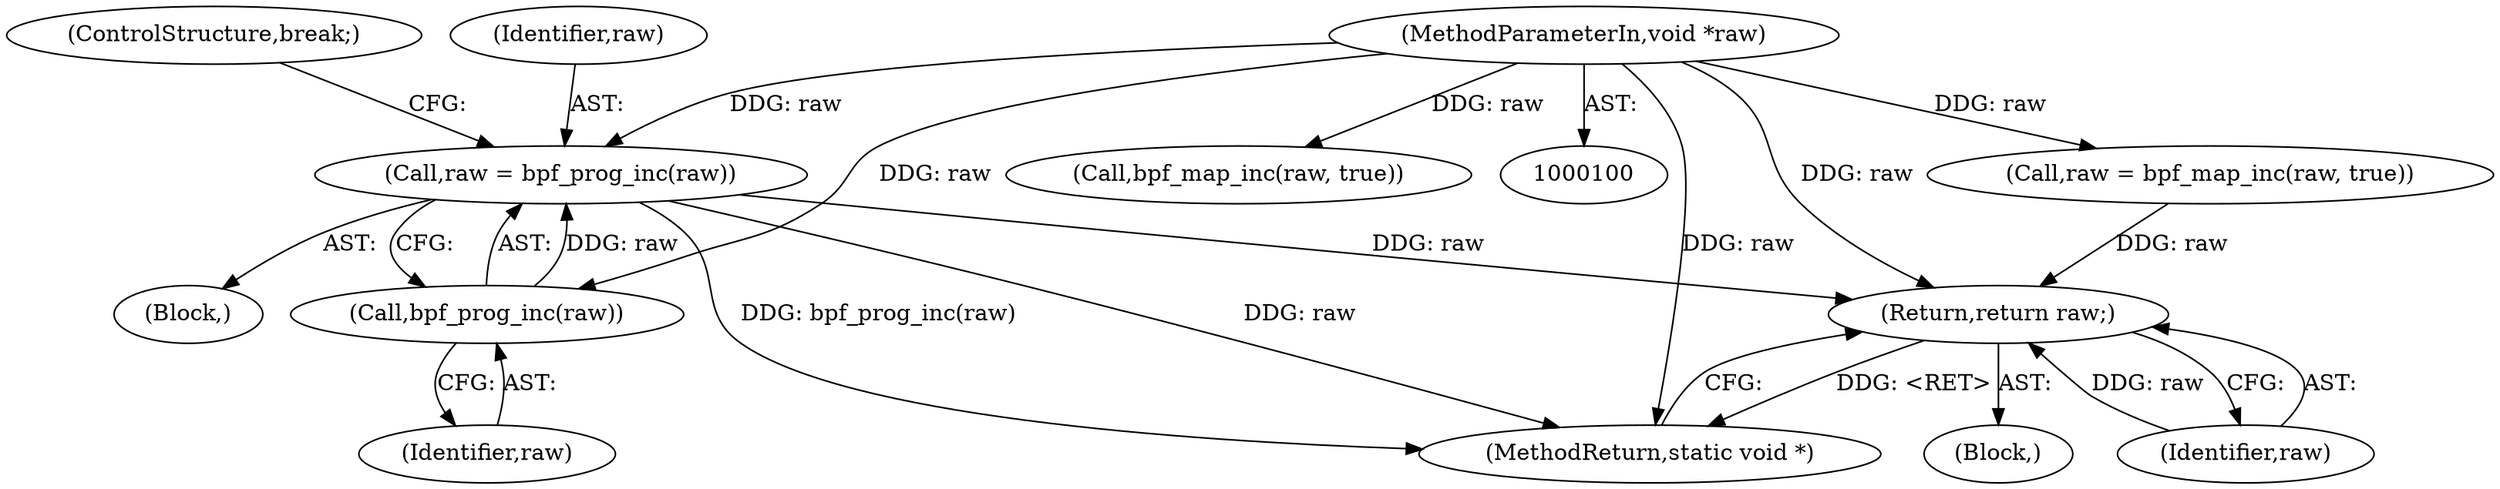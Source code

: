 digraph "0_linux_92117d8443bc5afacc8d5ba82e541946310f106e@pointer" {
"1000108" [label="(Call,raw = bpf_prog_inc(raw))"];
"1000110" [label="(Call,bpf_prog_inc(raw))"];
"1000101" [label="(MethodParameterIn,void *raw)"];
"1000124" [label="(Return,return raw;)"];
"1000108" [label="(Call,raw = bpf_prog_inc(raw))"];
"1000116" [label="(Call,bpf_map_inc(raw, true))"];
"1000110" [label="(Call,bpf_prog_inc(raw))"];
"1000112" [label="(ControlStructure,break;)"];
"1000109" [label="(Identifier,raw)"];
"1000111" [label="(Identifier,raw)"];
"1000103" [label="(Block,)"];
"1000125" [label="(Identifier,raw)"];
"1000124" [label="(Return,return raw;)"];
"1000126" [label="(MethodReturn,static void *)"];
"1000106" [label="(Block,)"];
"1000101" [label="(MethodParameterIn,void *raw)"];
"1000114" [label="(Call,raw = bpf_map_inc(raw, true))"];
"1000108" -> "1000106"  [label="AST: "];
"1000108" -> "1000110"  [label="CFG: "];
"1000109" -> "1000108"  [label="AST: "];
"1000110" -> "1000108"  [label="AST: "];
"1000112" -> "1000108"  [label="CFG: "];
"1000108" -> "1000126"  [label="DDG: raw"];
"1000108" -> "1000126"  [label="DDG: bpf_prog_inc(raw)"];
"1000110" -> "1000108"  [label="DDG: raw"];
"1000101" -> "1000108"  [label="DDG: raw"];
"1000108" -> "1000124"  [label="DDG: raw"];
"1000110" -> "1000111"  [label="CFG: "];
"1000111" -> "1000110"  [label="AST: "];
"1000101" -> "1000110"  [label="DDG: raw"];
"1000101" -> "1000100"  [label="AST: "];
"1000101" -> "1000126"  [label="DDG: raw"];
"1000101" -> "1000114"  [label="DDG: raw"];
"1000101" -> "1000116"  [label="DDG: raw"];
"1000101" -> "1000124"  [label="DDG: raw"];
"1000124" -> "1000103"  [label="AST: "];
"1000124" -> "1000125"  [label="CFG: "];
"1000125" -> "1000124"  [label="AST: "];
"1000126" -> "1000124"  [label="CFG: "];
"1000124" -> "1000126"  [label="DDG: <RET>"];
"1000125" -> "1000124"  [label="DDG: raw"];
"1000114" -> "1000124"  [label="DDG: raw"];
}
